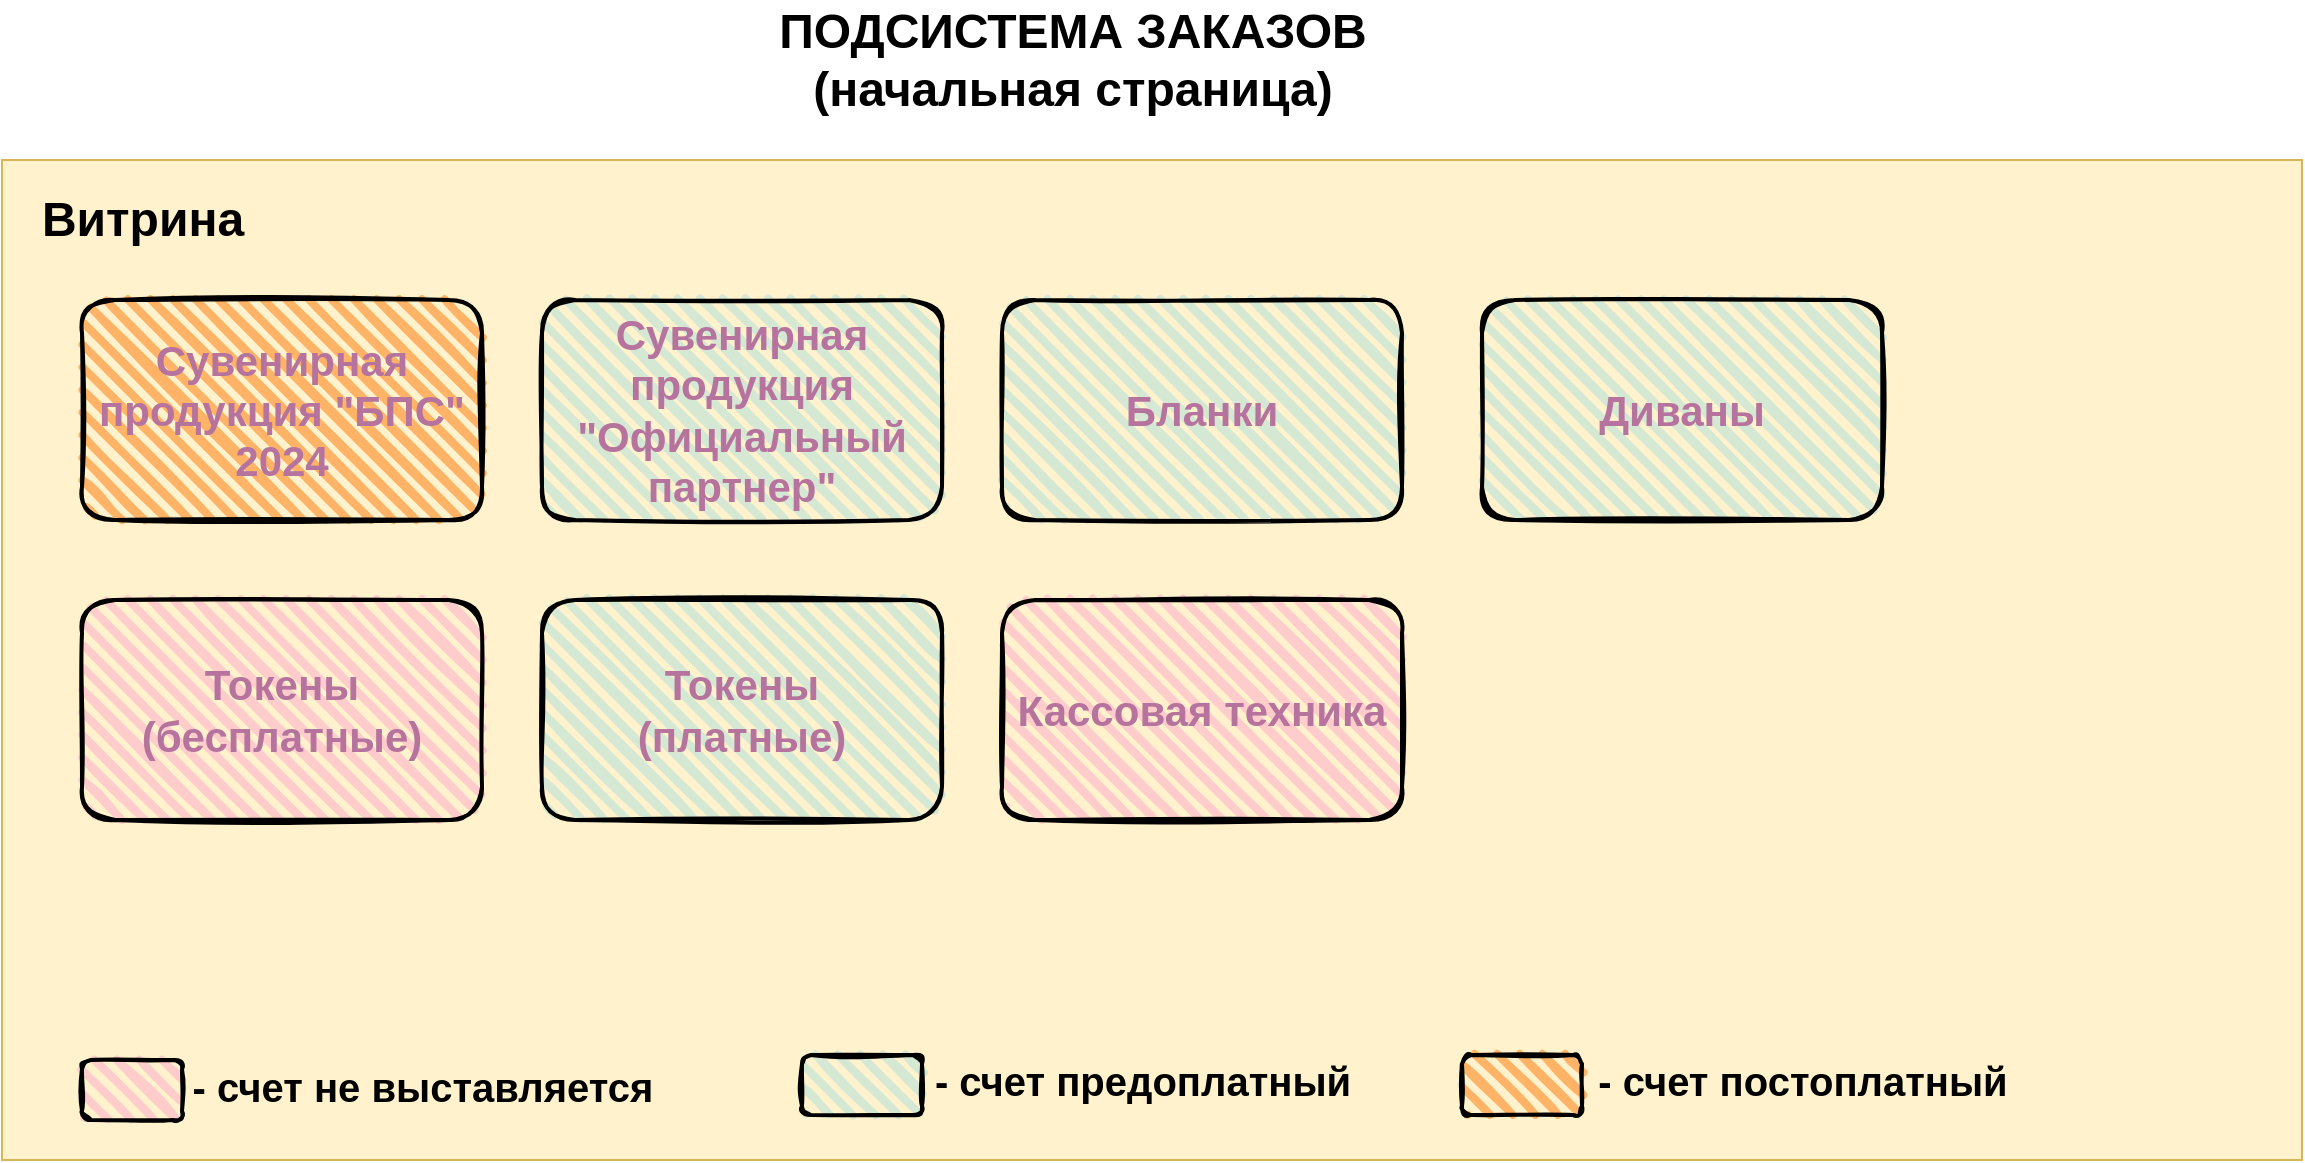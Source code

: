 <mxfile version="24.3.1" type="github">
  <diagram name="Page-1" id="c9db0220-8083-56f3-ca83-edcdcd058819">
    <mxGraphModel dx="1434" dy="746" grid="1" gridSize="10" guides="1" tooltips="1" connect="1" arrows="1" fold="1" page="1" pageScale="1.5" pageWidth="826" pageHeight="1169" background="none" math="0" shadow="0">
      <root>
        <mxCell id="0" style=";html=1;" />
        <mxCell id="1" style=";html=1;" parent="0" />
        <mxCell id="-_P4b2OjuiRoi3wUAZY7-2" value="ПОДСИСТЕМА ЗАКАЗОВ&lt;br&gt;(начальная страница)&lt;div&gt;&lt;br&gt;&lt;/div&gt;" style="text;strokeColor=none;fillColor=none;html=1;fontSize=24;fontStyle=1;verticalAlign=middle;align=center;" vertex="1" parent="1">
          <mxGeometry x="410" y="20" width="350" height="90" as="geometry" />
        </mxCell>
        <mxCell id="-_P4b2OjuiRoi3wUAZY7-3" value="" style="rounded=0;whiteSpace=wrap;html=1;fillColor=#fff2cc;strokeColor=#d6b656;align=center;" vertex="1" parent="1">
          <mxGeometry x="50" y="100" width="1150" height="500" as="geometry" />
        </mxCell>
        <mxCell id="-_P4b2OjuiRoi3wUAZY7-4" value="Витрина" style="text;strokeColor=none;fillColor=none;html=1;fontSize=24;fontStyle=1;verticalAlign=middle;align=center;" vertex="1" parent="1">
          <mxGeometry x="60" y="110" width="120" height="40" as="geometry" />
        </mxCell>
        <mxCell id="-_P4b2OjuiRoi3wUAZY7-7" value="&lt;font color=&quot;#b5739d&quot; style=&quot;font-size: 21px;&quot;&gt;&lt;b&gt;Токены&lt;br&gt;(бесплатные)&lt;/b&gt;&lt;/font&gt;" style="rounded=1;whiteSpace=wrap;html=1;strokeWidth=2;fillWeight=4;hachureGap=8;hachureAngle=45;fillColor=#FFCCCC;sketch=1;" vertex="1" parent="1">
          <mxGeometry x="90" y="320" width="200" height="110" as="geometry" />
        </mxCell>
        <mxCell id="-_P4b2OjuiRoi3wUAZY7-8" value="&lt;font color=&quot;#b5739d&quot; style=&quot;font-size: 21px;&quot;&gt;&lt;b&gt;Токены&lt;br&gt;(платные)&lt;/b&gt;&lt;/font&gt;" style="rounded=1;whiteSpace=wrap;html=1;strokeWidth=2;fillWeight=4;hachureGap=8;hachureAngle=45;fillColor=#D5E8D4;sketch=1;" vertex="1" parent="1">
          <mxGeometry x="320" y="320" width="200" height="110" as="geometry" />
        </mxCell>
        <mxCell id="-_P4b2OjuiRoi3wUAZY7-9" value="&lt;font color=&quot;#b5739d&quot;&gt;&lt;span style=&quot;font-size: 21px;&quot;&gt;&lt;b&gt;Кассовая техника&lt;/b&gt;&lt;/span&gt;&lt;/font&gt;" style="rounded=1;whiteSpace=wrap;html=1;strokeWidth=2;fillWeight=4;hachureGap=8;hachureAngle=45;fillColor=#FFCCCC;sketch=1;" vertex="1" parent="1">
          <mxGeometry x="550" y="320" width="200" height="110" as="geometry" />
        </mxCell>
        <mxCell id="-_P4b2OjuiRoi3wUAZY7-10" value="&lt;font color=&quot;#b5739d&quot;&gt;&lt;span style=&quot;font-size: 21px;&quot;&gt;&lt;b&gt;Сувенирная продукция &quot;Официальный партнер&quot;&lt;/b&gt;&lt;/span&gt;&lt;/font&gt;" style="rounded=1;whiteSpace=wrap;html=1;strokeWidth=2;fillWeight=4;hachureGap=8;hachureAngle=45;fillColor=#D5E8D4;sketch=1;" vertex="1" parent="1">
          <mxGeometry x="320" y="170" width="200" height="110" as="geometry" />
        </mxCell>
        <mxCell id="-_P4b2OjuiRoi3wUAZY7-11" value="&lt;font color=&quot;#b5739d&quot;&gt;&lt;span style=&quot;font-size: 21px;&quot;&gt;&lt;b&gt;Сувенирная продукция &quot;БПС&quot; 2024&lt;/b&gt;&lt;/span&gt;&lt;/font&gt;" style="rounded=1;whiteSpace=wrap;html=1;strokeWidth=2;fillWeight=4;hachureGap=8;hachureAngle=45;fillColor=#FFB366;sketch=1;" vertex="1" parent="1">
          <mxGeometry x="90" y="170" width="200" height="110" as="geometry" />
        </mxCell>
        <mxCell id="-_P4b2OjuiRoi3wUAZY7-12" value="&lt;font color=&quot;#b5739d&quot;&gt;&lt;span style=&quot;font-size: 21px;&quot;&gt;&lt;b&gt;Бланки&lt;/b&gt;&lt;/span&gt;&lt;/font&gt;" style="rounded=1;whiteSpace=wrap;html=1;strokeWidth=2;fillWeight=4;hachureGap=8;hachureAngle=45;fillColor=#D5E8D4;sketch=1;" vertex="1" parent="1">
          <mxGeometry x="550" y="170" width="200" height="110" as="geometry" />
        </mxCell>
        <mxCell id="-_P4b2OjuiRoi3wUAZY7-13" value="&lt;font color=&quot;#b5739d&quot;&gt;&lt;span style=&quot;font-size: 21px;&quot;&gt;&lt;b&gt;Диваны&lt;/b&gt;&lt;/span&gt;&lt;/font&gt;" style="rounded=1;whiteSpace=wrap;html=1;strokeWidth=2;fillWeight=4;hachureGap=8;hachureAngle=45;fillColor=#D5E8D4;sketch=1;" vertex="1" parent="1">
          <mxGeometry x="790" y="170" width="200" height="110" as="geometry" />
        </mxCell>
        <mxCell id="-_P4b2OjuiRoi3wUAZY7-14" value="" style="rounded=1;whiteSpace=wrap;html=1;strokeWidth=2;fillWeight=4;hachureGap=8;hachureAngle=45;fillColor=#FFCCCC;sketch=1;" vertex="1" parent="1">
          <mxGeometry x="90" y="550" width="50" height="30" as="geometry" />
        </mxCell>
        <mxCell id="-_P4b2OjuiRoi3wUAZY7-15" value="&lt;font style=&quot;font-size: 20px;&quot;&gt;- счет не выставляется&lt;/font&gt;" style="text;strokeColor=none;fillColor=none;html=1;fontSize=24;fontStyle=1;verticalAlign=middle;align=center;" vertex="1" parent="1">
          <mxGeometry x="140" y="540" width="240" height="45" as="geometry" />
        </mxCell>
        <mxCell id="-_P4b2OjuiRoi3wUAZY7-22" value="" style="rounded=1;whiteSpace=wrap;html=1;strokeWidth=2;fillWeight=4;hachureGap=8;hachureAngle=45;fillColor=#D5E8D4;sketch=1;" vertex="1" parent="1">
          <mxGeometry x="450" y="547.5" width="60" height="30" as="geometry" />
        </mxCell>
        <mxCell id="-_P4b2OjuiRoi3wUAZY7-23" value="&lt;font style=&quot;font-size: 20px;&quot;&gt;- счет предоплатный&lt;/font&gt;" style="text;strokeColor=none;fillColor=none;html=1;fontSize=24;fontStyle=1;verticalAlign=middle;align=center;" vertex="1" parent="1">
          <mxGeometry x="500" y="537" width="240" height="45" as="geometry" />
        </mxCell>
        <mxCell id="-_P4b2OjuiRoi3wUAZY7-24" value="" style="rounded=1;whiteSpace=wrap;html=1;strokeWidth=2;fillWeight=4;hachureGap=8;hachureAngle=45;fillColor=#FFB366;sketch=1;" vertex="1" parent="1">
          <mxGeometry x="780" y="547.5" width="60" height="30" as="geometry" />
        </mxCell>
        <mxCell id="-_P4b2OjuiRoi3wUAZY7-25" value="&lt;font style=&quot;font-size: 20px;&quot;&gt;- счет постоплатный&lt;/font&gt;" style="text;strokeColor=none;fillColor=none;html=1;fontSize=24;fontStyle=1;verticalAlign=middle;align=center;" vertex="1" parent="1">
          <mxGeometry x="830" y="537" width="240" height="45" as="geometry" />
        </mxCell>
      </root>
    </mxGraphModel>
  </diagram>
</mxfile>
